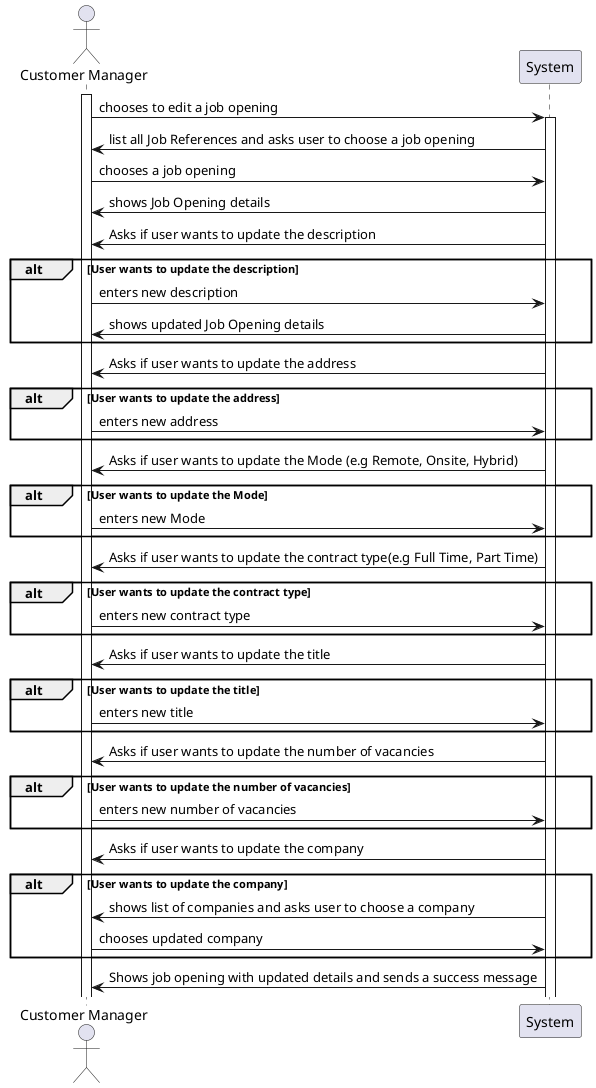 @startuml

Actor "Customer Manager" as U
Participant "System" as S

activate U

U -> S: chooses to edit a job opening
activate S
S -> U : list all Job References and asks user to choose a job opening
U -> S : chooses a job opening
S -> U : shows Job Opening details
S -> U : Asks if user wants to update the description
alt User wants to update the description
    U -> S : enters new description
    S -> U : shows updated Job Opening details
end
S -> U : Asks if user wants to update the address
alt User wants to update the address
    U -> S : enters new address
end

S -> U : Asks if user wants to update the Mode (e.g Remote, Onsite, Hybrid)
alt User wants to update the Mode
    U -> S : enters new Mode
end

S -> U : Asks if user wants to update the contract type(e.g Full Time, Part Time)

alt User wants to update the contract type
    U -> S : enters new contract type
end

S -> U : Asks if user wants to update the title

alt User wants to update the title
    U -> S : enters new title
end

S -> U : Asks if user wants to update the number of vacancies

alt User wants to update the number of vacancies
    U -> S : enters new number of vacancies
end

S -> U : Asks if user wants to update the company

alt User wants to update the company
    S -> U : shows list of companies and asks user to choose a company
    U -> S : chooses updated company
end

S -> U : Shows job opening with updated details and sends a success message

@enduml